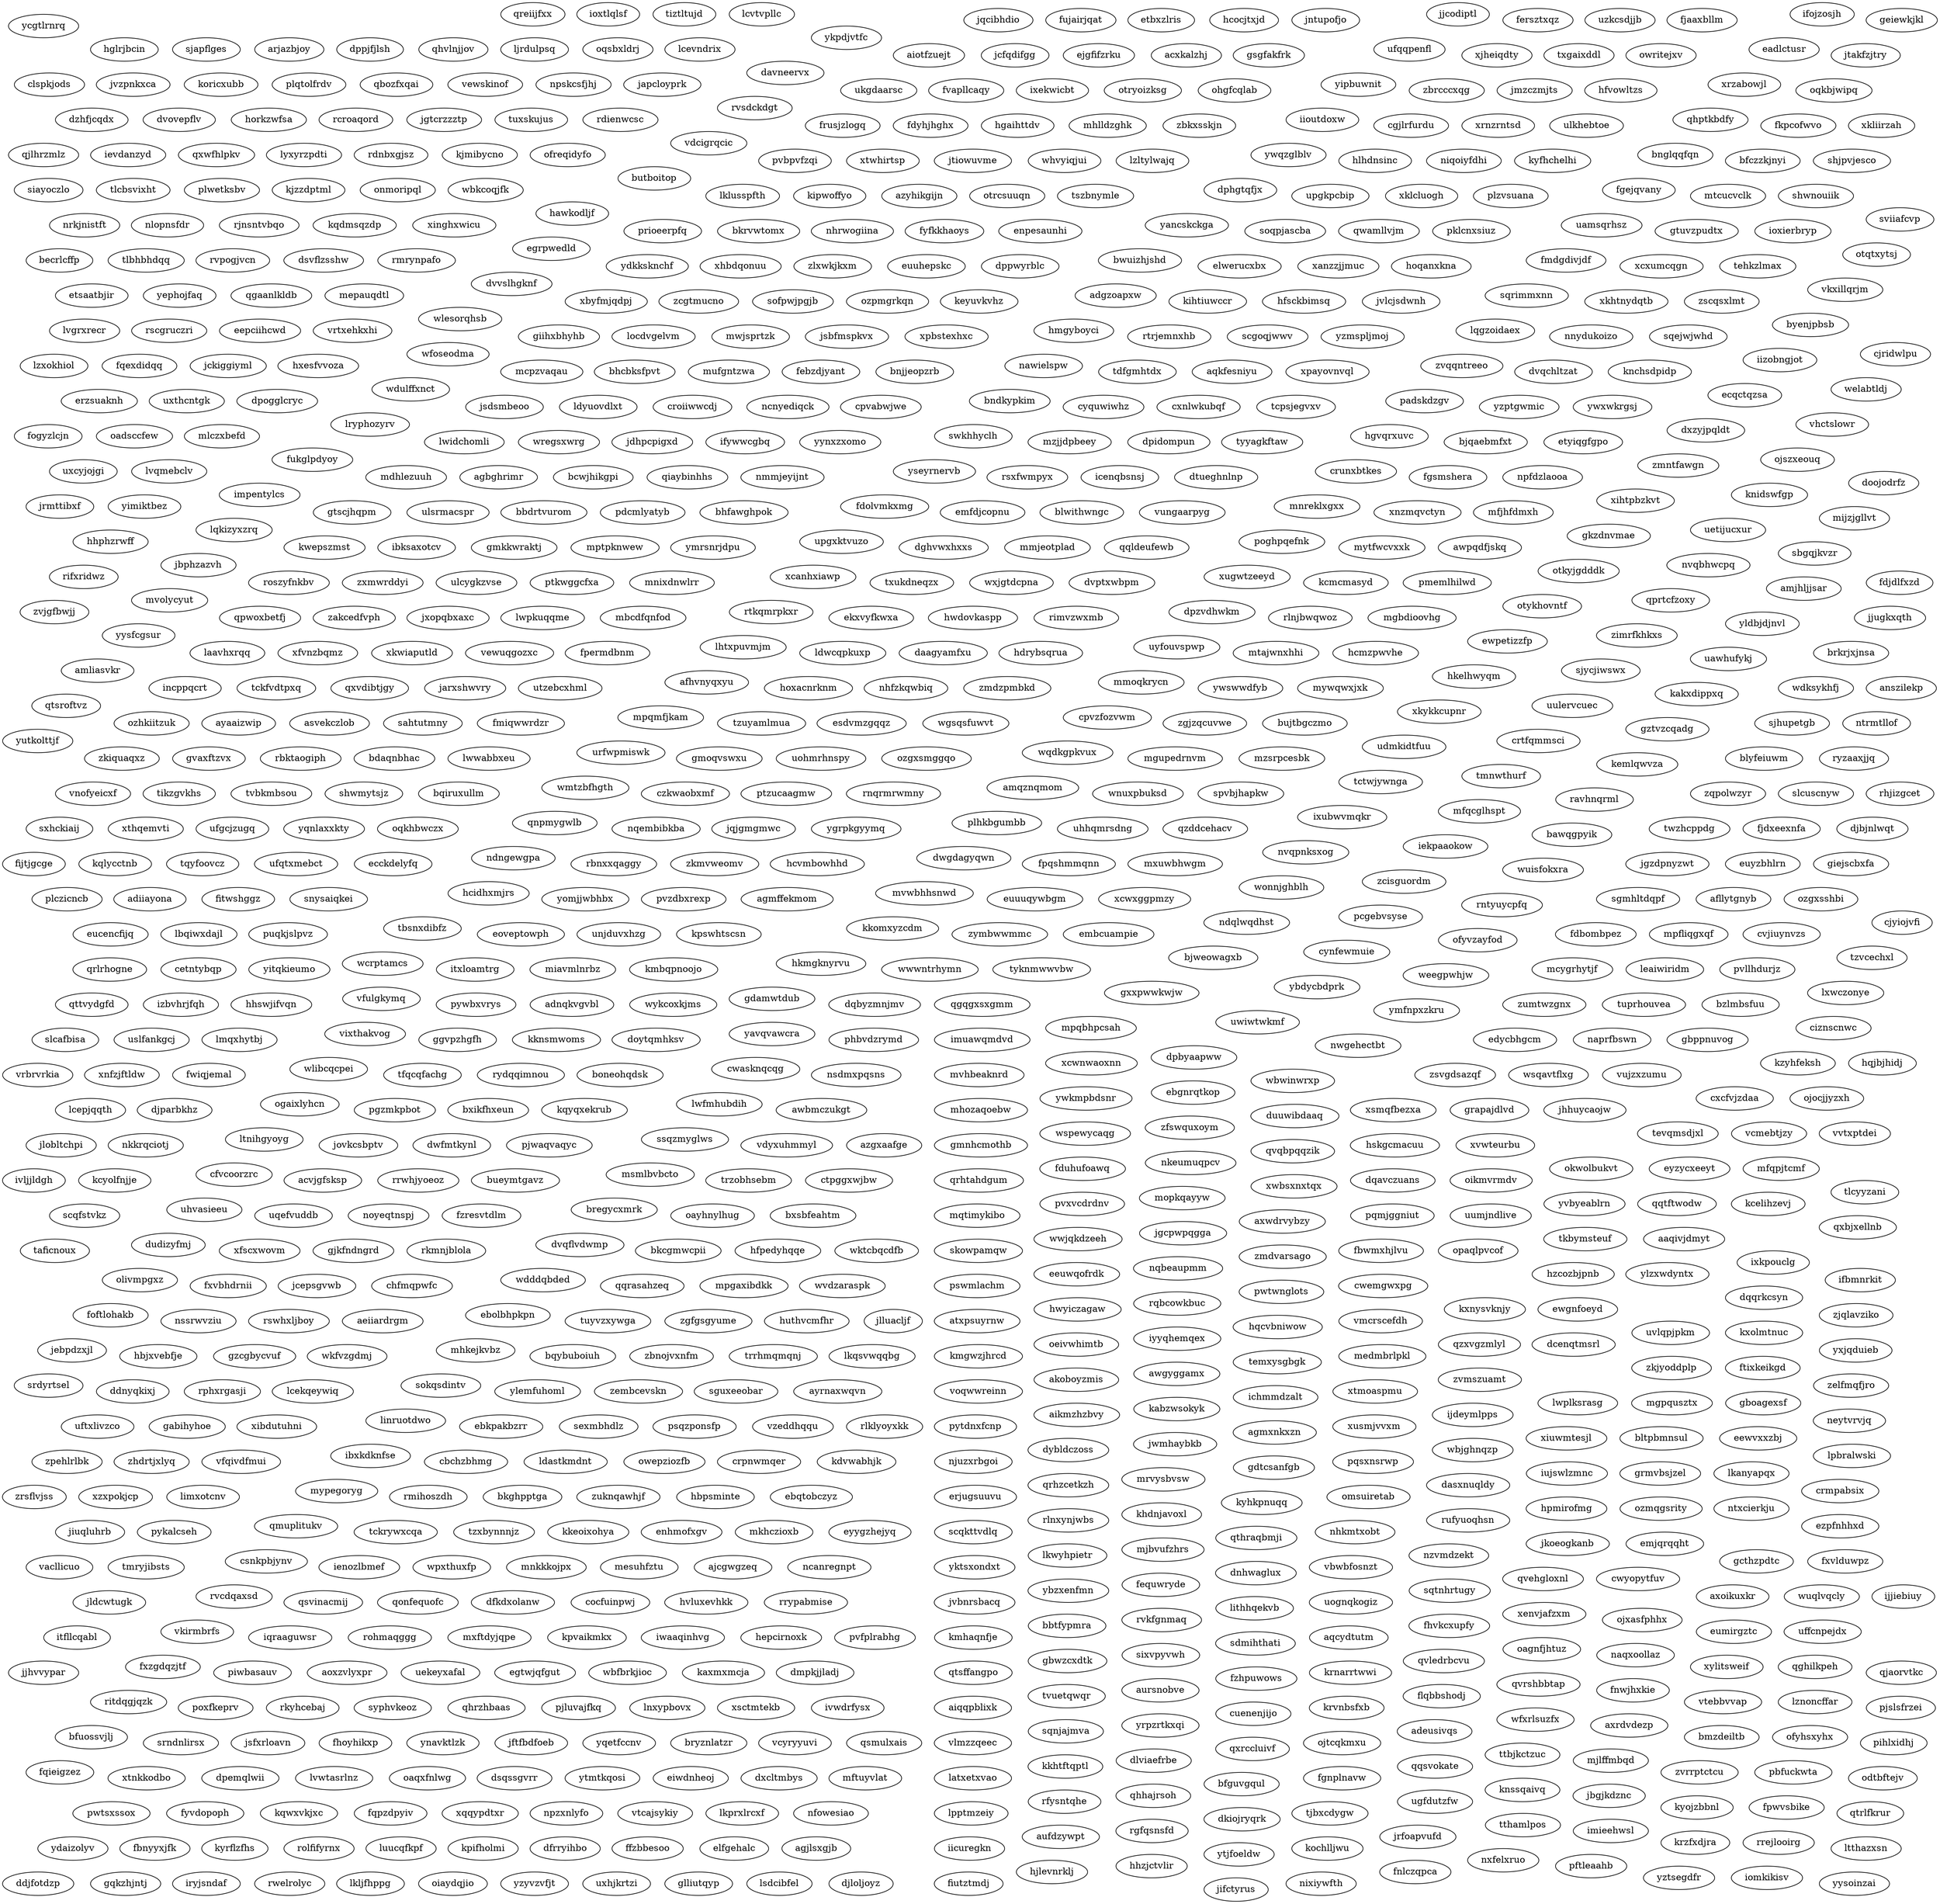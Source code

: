 strict graph {
    graph [splines=true overlap=false layout=sfdp];
zfswquxoym
wwwntrhymn
pytdnxfcnp
fijtjgcge
xusmjvvxm
aursnobve
fgsmshera
azgxaafge
gdamwtdub
lcepjqqth
dtueghnlnp
icenqbsnsj
rlklyoyxkk
rsxfwmpyx
nmmjeyijnt
jiuqluhrb
ayaaizwip
fitwshggz
lmqxhytbj
fnwjhxkie
qiaybinhhs
bcwjhikgpi
hawkodljf
yavqvawcra
rvpogjvcn
vvtxptdei
ryzaaxjjq
fpqshmmqnn
fduhufoawq
ebkpakbzrr
lqkizyxzrq
agbghrimr
tvuetqwqr
sexmbhdlz
psqzponsfp
vzeddhqqu
ufgcjzugq
mijzjgllvt
agmxnkxzn
cfvcoorzrc
flqbbshodj
zsvgdsazqf
crunxbtkes
yseyrnervb
rvcdqaxsd
lsdcibfel
vtebbvvap
nrkjnistft
ivljjldgh
jckiggiyml
lwwabbxeu
jwmhaybkb
ebgnrqtkop
laavhxrqq
hcidhxmjrs
fxvbhdrnii
dpbyaapww
kkomxyzcdm
zscqsxlmt
jqjgmgmwc
bxikfhxeun
aiqqpblixk
cwasknqcqg
fzresvtdlm
dwgdagyqwn
mlczxbefd
dybldczoss
dqbyzmnjmv
wbjghnqzp
ijdeymlpps
lvgrxrecr
hkelhwyqm
qrhtahdgum
uxcyjojgi
ulcygkzvse
zvmszuamt
rphxrgasji
krvnbsfxb
qzddcehacv
itxloamtrg
rifxridwz
zgjzqcuvwe
pywbxvrys
mhkejkvbz
wgsqsfuwvt
qzxvgzmlyl
xylitsweif
esdvmzgqqz
zqpolwzyr
opaqlpvcof
scqfstvkz
uawhufykj
ofyvzayfod
phbvdzrymd
uetijucxur
mfqcglhspt
mtcucvclk
awpqdfjskq
tzuyamlmua
njuzxrbgoi
trzobhsebm
pqsxnsrwp
krzfxdjra
ctpggxwjbw
plzvsuana
xcwnwaoxnn
kxnysvknjy
bjqaebmfxt
xklcluogh
tyyagkftaw
zrsflvjss
rrejlooirg
bjweowagxb
djloljoyz
ifbmnrkit
itfllcqabl
dpidompun
mzjjdpbeey
upgkpcbip
tszbnymle
otrcsuuqn
yynxzxomo
azyhikgijn
ifywwcgbq
iicuregkn
jdhpcpigxd
kipwoffyo
wregsxwrg
lklusspfth
lwidchomli
cbchzbhmg
jarxshwvry
poxfkeprv
ldastkmdnt
owepziozfb
crpnwmqer
kdvwabhjk
cpvzfozvwm
rkyhcebaj
syphvkeoz
gdtcsanfgb
mopkqayyw
kochlljwu
qhrzhbaas
pjluvajfkq
uumjndlive
pvxvcdrdnv
gmoqvswxu
ltthazxsn
kpswhtscsn
oikmvrmdv
lnxypbovx
lwfmhubdih
grapajdlvd
xsctmtekb
tlcyyzani
mqtimykibo
hgvqrxuvc
ivwdrfysx
swkhhyclh
spvbjhapkw
cuenenjijo
mpqbhpcsah
mvhbeaknrd
ywswwdfyb
eumirgztc
bqiruxullm
ggvpzhgfh
xvwteurbu
axoikuxkr
dwfmtkynl
cxcfvjzdaa
mrvysbvsw
zmdzpmbkd
rntyuycpfq
afllytgnyb
welabtldj
uhhqmrsdng
jtakfzjtry
ygrpkgyymq
tmnwthurf
nhfzkqwbiq
ulsrmacspr
nsdmxpqsns
hoxacnrknm
owritejxv
fgejqvany
dphgtqfjx
wbkcoqjfk
zkmvweomv
oayhnylhug
jxopqbxaxc
dasxnuqldy
onmoripql
txgaixddl
kjzzdptml
plwetksbv
rkmnjblola
qrhzcetkzh
gvaxftzvx
ewpetizzfp
sokqsdintv
edycbhgcm
xjheiqdty
bxsbfeahtm
mfjhfdmxh
embcuampie
erjugsuuvu
omsuiretab
wfxrlsuzfx
gsgfakfrk
yzptgwmic
tcpsjegvxv
bzlmbsfuu
plhkbgumbb
cxnlwkubqf
fwiqjemal
cyquwiwhz
cpvabwjwe
ncnyediqck
yrpzrtkxqi
tqyfoovcz
ndqlwqdhst
acxkalzhj
axrdvdezp
mmoqkrycn
afhvnyqxyu
croiiwwcdj
ldyuovdlxt
jgcpwpqgga
jsdsmbeoo
rmihoszdh
bkghpptga
uhvasieeu
limxotcnv
ecqctqzsa
zuknqawhjf
butboitop
hbpsminte
ejgfifzrku
jbphzazvh
jcfqdifgg
lbqiwxdajl
ebqtobczyz
cetntybqp
nssrwvziu
kyhkpnuqq
vkirmbrfs
sqnjajmva
padskdzgv
adeusivqs
uwiwtwkmf
bndkypkim
sahtutmny
ntxcierkju
wwjqkdzeeh
tbsnxdibfz
czkwaobxmf
tfqcqfachg
ibksaxotcv
oqkhbwczx
pvzdbxrexp
aiotfzuejt
lkanyapqx
bmzdeiltb
ssqzmyglws
rrwhjyoeoz
khdnjavoxl
zymbwwmmc
gcthzpdtc
crtfqmmsci
jebpdzxjl
wdulffxnct
ydaizolyv
fbnyyxjfk
eewvxxzbj
rufyuoqhsn
xkwiaputld
pvllhdurjz
chfmqpwfc
tehkzlmax
uxthcntgk
skowpamqw
incppqcrt
zumtwzgnx
kyrflzfhs
rolfifyrnx
vlmzzqeec
gabihyhoe
mtajwnxhhi
rlnxynjwbs
ojtcqkmxu
hdrybsqrua
wuisfokxra
gboagexsf
ftixkeikgd
kxolmtnuc
otykhovntf
npfdzlaooa
mdhlezuuh
linruotdwo
dqqrkcsyn
wsqavtflxg
euyzbhlrn
daagyamfxu
luucqfkpf
scqkttvdlq
ldwcqpkuxp
nhkmtxobt
ywkmpbdsnr
dvqchltzat
blyfeiuwm
bkcgmwcpii
xpayovnvql
hfpedyhqqe
qgqgxsxgmm
jifctyrus
aqkfesniyu
kpifholmi
ijjiebiuy
tdfgmhtdx
bnjjeopzrb
febzdjyant
mufgntzwa
bhcbksfpvt
wktcbqcdfb
dfrryihbo
ffzbbesoo
yldbjdjnvl
mcpzvaqau
bdaqnbhac
elfgehalc
bfczzkjnyi
zmdvarsago
kyfhchelhi
tckrywxcqa
axwdrvybzy
niqoiyfdhi
ecckdelyfq
hlhdnsinc
pgzmkpbot
tzxbynnnjz
kkeoixohya
mhozaqoebw
agjlsxgjb
wnuxpbuksd
enhmofxgv
lzltylwajq
wonnjghblh
rnqrmrwmny
mkhczioxb
whvyiqjui
eyygzhejyq
jtiowuvme
mzsrpcesbk
qthraqbmji
xtwhirtsp
pvbpvfzqi
uyfouvspwp
zvqqntreeo
yephojfaq
tikzgvkhs
izbvhrjfqh
nawielspw
ytjfoeldw
srndnlirsx
jsfxrloavn
fhoyhikxp
ynavktlzk
jftfbdfoeb
jkoeogkanb
noyeqtnspj
lhtxpuvmjm
hpmirofmg
kmbqpnoojo
iujswlzmnc
yqetfccnv
bryznlatzr
vcyryyuvi
qsmulxais
xiuwmtesjl
zxmwrddyi
wcrptamcs
dcenqtmsrl
qxrccluivf
vfulgkymq
cjyiojvfi
qtrlfkrur
tzvcechxl
kcelihzevj
vcmebtjzy
hkmgknyrvu
aeiiardrgm
wykcoxkjms
nqbeaupmm
mjbvufzhrs
hzcozbjpnb
xwbsxnxtqx
mcygrhytjf
bawqgpyik
uulervcuec
qvqbpqqzik
knidswfgp
bnglqqfqn
ywqzglblv
duuwibdaaq
djbjnlwqt
wbwinwrxp
wfoseodma
eadlctusr
lkwyhpietr
nzvmdzekt
ufqqpenfl
mpqmfjkam
lwplksrasg
ewgnfoeyd
ofreqidyfo
kjmibycno
eeuwqofrdk
nqembibkba
lcevndrix
otkyjgdddk
lryphozyrv
rdnbxgjsz
lyxyrzpdti
awbmczukgt
qxvdibtjgy
doytqmhksv
qxwfhlpkv
djparbkhz
ibxkdknfse
pykalcseh
tkbymsteuf
ttbjkctzuc
ixkpouclg
nvqpnksxog
yvbyeablrn
jhhuycaojw
etyiqgfgpo
vbwbfosnzt
okwolbukvt
bujtbgczmo
shwmytsjz
euuuqywbgm
vixthakvog
msmlbvbcto
nlopnsfdr
oqsbxldrj
rscgruczri
lvqmebclv
mvolycyut
ljrdulpsq
yktsxondxt
dudizyfmj
nnydukoizo
pswmlachm
qhvlnjjov
dlviaefrbe
dppjfjlsh
rlnjbwqwoz
arjazbjoy
yzmspljmoj
rimvzwxmb
scgoqjwwv
sjapflges
rtrjemnxhb
xpbstexhxc
jsbfmspkvx
mwjsprtzk
mjlffmbqd
mfqpjtcmf
hwdovkaspp
ekxvyfkwxa
hglrjbcin
locdvgelvm
cvjiuynvzs
giihxbhyhb
fjdxeexnfa
mbcdfqnfod
jovkcsbptv
qtsroftvz
qqrasahzeq
plczicncb
mpgaxibdkk
wvdzaraspk
pwtwnglots
iizobngjot
ienozlbmef
wpxthuxfp
ybdycbdprk
slcafbisa
vdcigrqcic
hbjxvebfje
fxzgdqzjtf
dpzvdhwkm
mnkkkojpx
nxfelxruo
zvrrptctcu
mesuhfztu
rtkqmrpkxr
xcwxggpmzy
pbfuckwta
rqbcowkbuc
hwyiczagaw
ajcgwgzeq
ncanregnpt
kkhtftqptl
qqsvokate
dnhwaglux
urfwpmiswk
sjhupetgb
ixubwvmqkr
amqznqmom
zpehlrlbk
unjduvxhzg
fdbombpez
ioxierbryp
ntrmtllof
otqtxytsj
latxetxvao
ravhnqrml
lqgzoidaex
hhzjctvlir
hmgyboyci
boneohqdsk
mywqwxjxk
ozhkiitzuk
vrtxehkxhi
gtscjhqpm
adiiayona
zakcedfvph
rbnxxqaggy
hcvmbowhhd
bregycxmrk
fgnplnavw
uslfankgcj
atxpsuyrnw
gjkfndngrd
zhdrtjxlyq
qvehgloxnl
sjycjiwswx
cynfewmuie
kcmcmasyd
gkzdnvmae
wlesorqhsb
kzyhfeksh
wkfvzgdmj
fequwryde
ojszxeouq
ybzxenfmn
fkpcofwvo
sqtnhrtugy
ulkhebtoe
xrnzrntsd
naprfbswn
dvptxwbpm
ywxwkrgsj
cgjlrfurdu
mypegoryg
wxjgtdcpna
txukdneqzx
asvekczlob
mnixdnwlrr
snysaiqkei
zbkxsskjn
mhlldzghk
hgaihttdv
becrlcffp
fpermdbnm
tuyvzxywga
jrmttibxf
zgfgsgyume
gxxpwwkwjw
uognqkogiz
sxhckiaij
jlobltchpi
xkhtnydqtb
wlibcqcpei
fdyhjhghx
frusjzlogq
jvbnrsbacq
xtnkkodbo
jvlcjsdwnh
hfsckbimsq
huthvcmfhr
dpemqlwii
hqcvbniwow
xugwtzeeyd
kihtiuwccr
xcanhxiawp
keyuvkvhz
ozpmgrkqn
sofpwjpgjb
vacllicuo
tlbhbhdqq
zcgtmucno
yimiktbez
lvwtasrlnz
tyknmwwvbw
xbyfmjqdpj
xthqemvti
nwgehectbt
iyyqhemqex
oeivwhimtb
kwepszmst
yqnlaxxkty
fqieigzez
acvjgfsksp
wmtzbfhgth
qsvinacmij
nkkrqciotj
qonfequofc
tmryjibsts
dfkdxolanw
yomjjwbhbx
cocfuinpwj
wspewycaqg
kqyqxekrub
oaqxfnlwg
hcmzpwvhe
pftleaahb
dsqssgvrr
ytmtkqosi
eiwdnheoj
dxcltmbys
dvqflvdwmp
mftuyvlat
kmgwzjhrcd
medmbrlpkl
bfguvgqul
odtbftejv
amjhljjsar
qhptkbdfy
iioutdoxw
rdienwcsc
tuxskujus
mvwbhhsnwd
hqjbjhidj
jgtcrzzztp
mxuwbhwgm
rcroaqord
hvluxevhkk
doojodrfz
rrypabmise
sqrimmxnn
horkzwfsa
dvovepflv
lithhqekvb
fqexdidqq
xkliirzah
adgzoapxw
mepauqdtl
yysfcgsur
xenvjafzxm
vmcrscefdh
ifojzosjh
ykpdjvtfc
olivmpgxz
lzxokhiol
knssqaivq
hxesfvvoza
cwemgwxpg
xfvnzbqmz
ofyhsxyhx
byenjpbsb
cwyopytfuv
sgmhltdqpf
jcepsgvwb
kemlqwvza
zvjgfbwjj
tlcbsvixht
hjlevnrklj
zimrfkhkxs
xihtpbzkvt
fukglpdyoy
lcekqeywiq
fbwmxhjlvu
fnlczqpca
pcgebvsyse
oadsccfew
rvkfgnmaq
ddnyqkixj
jjugkxqth
qhhajrsoh
jbgjkdznc
taficnoux
tctwjywnga
lznoncffar
jjcodiptl
mytfwcvxxk
qghilkpeh
ojxasfphhx
vujzxzumu
gmnhcmothb
tuprhouvea
dvvslhgknf
bbtfypmra
qqldeufewb
clspkjods
slcuscnyw
mmjeotplad
siayoczlo
wdksykhfj
sbgqjkvzr
fogyzlcjn
yztsegdfr
shwnouiik
knchsdpidp
fhvkcxupfy
rvsdckdgt
uffcnpejdx
dghvwxhxxs
ymrsnrjdpu
ievdanzyd
rbktaogiph
iomkikisv
ufqtxmebct
ritdqgjqzk
ogaixlyhcn
mptpknwew
ptkwggcfxa
miavmlnrbz
qmuplitukv
rfysntqhe
uqefvuddb
ugfdutzfw
kmhaqnfje
aqcydtutm
ozmqgsrity
srdyrtsel
grmvbsjzel
adnqkvgvbl
bltpbmnsul
bqybuboiuh
zbnojvxnfm
trrhmqmqnj
wuqlvqcly
xcxumcqgn
pihlxidhj
ozgxsshbi
hoqanxkna
zkiquaqxz
lkqsvwqqbg
xanzzjjmuc
xnfzjftldw
cjridwlpu
elwerucxbx
temxysgbgk
kyojzbbnl
fpwvsbike
ycgtlrnrq
dppwyrblc
euuhepskc
poghpqefnk
ojocjjyzxh
upgxktvuzo
kqlycctnb
zlxwkjkxm
kcyolfnjje
qjlhrzmlz
xzxpokjcp
xhbdqonuu
ydkksknchf
iqraaguwsr
lpptmzeiy
rohmaqggg
mxftdyjqpe
tjbxcdygw
roszyfnkbv
puqkjslpvz
pqmjggniut
jjhvvypar
dqavczuans
yitqkieumo
rswhxljboy
fiutztmdj
nixiywfth
kpvaikmkx
hskgcmacuu
xsmqfbezxa
iwaaqinhvg
ciznscnwc
vhctslowr
mgupedrnvm
oqkbjwipq
imuawqmdvd
hepcirnoxk
pvfplrabhg
yysoinzai
pjslsfrzei
utzebcxhml
qjaorvtkc
sdmihthati
emjqrqqht
hfvowltzs
ylzxwdyntx
leaiwiridm
jmzczmjts
zbrcccxqg
jgzdpnyzwt
ohgfcqlab
otryoizksg
ixekwicbt
awgyggamx
fvapllcaqy
qnpmygwlb
gztvzcqadg
ukgdaarsc
fmdgdivjdf
bwuizhjshd
hhphzrwff
rmrynpafo
eucencfijq
dsvflzsshw
rhjizgcet
kknsmwoms
qrlrhogne
foftlohakb
ozgxsmggqo
pwtsxssox
oagnfjhtuz
akoboyzmis
mgpqusztx
anszilekp
fyvdopoph
zcisguordm
kqwxvkjxc
fdjdlfxzd
zkjyoddplp
udmkidtfuu
uvlqpjpkm
qprtcfzoxy
jldcwtugk
dpogglcryc
fqpzdpyiv
xqqypdtxr
tckfvdtpxq
xibdutuhni
sixvpyvwh
sviiafcvp
naqxoollaz
pjwaqvaqyc
mgbdioovhg
geiewkjkl
fjaaxbllm
npzxnlyfo
uzkcsdjjb
vtcajsykiy
lwpkuqqme
wdddqbded
fersztxqz
uohmrhnspy
voqwwreinn
qqtftwodw
tevqmsdjxl
zmntfawgn
lcvtvpllc
egrpwedld
lkprxlrcxf
jlluacljf
tiztltujd
qgaanlkldb
tvbkmbsou
nfowesiao
jntupofjo
xtmoaspmu
hhswjifvqn
ymfnpxzkru
ezpfnhhxd
hcocjtxjd
xnzmqvctyn
dkiojryqrk
gbwzcxdtk
qvledrbcvu
crmpabsix
aaqivjdmyt
ltnihgyoyg
etbxzlris
xrzabowjl
csnkpbjynv
eyzycxeeyt
mpfliqgxqf
yipbuwnit
vungaarpyg
japcloyprk
blwithwngc
twzhcppdg
fujairjqat
sqejwjwhd
npskcsfjhj
eepciihcwd
jqcibhdio
impentylcs
emfdjcopnu
bhfawghpok
qpwoxbetfj
pdcmlyatyb
vewskinof
qbozfxqai
plqtolfrdv
koricxubb
xfscxwovm
yutkolttjf
kakxdippxq
bbdrtvurom
jvzpnkxca
ioxtlqlsf
ddjfotdzp
ylemfuhoml
zembcevskn
sguxeeobar
qtsffangpo
ayrnaxwqvn
krnarrtwwi
ptzucaagmw
tthamlpos
ichmmdzalt
gtuvzpudtx
mnreklxgxx
pklcnxsiuz
agmffekmom
qwamllvjm
fxvlduwpz
lxwczonye
qreiijfxx
fdolvmkxmg
soqpjascba
vkxillqrjm
erzsuaknh
lpbralwski
vrbrvrkia
enpesaunhi
gqkzhjntj
fyfkkhaoys
iryjsndaf
amliasvkr
kabzwsokyk
fmiqwwrdzr
nhrwogiina
bkrvwtomx
prioeerpfq
uftxlivzco
rgfqsnsfd
vdyxuhmmyl
gzcgbycvuf
rwelrolyc
piwbasauv
imieehwsl
neytvrvjq
lkljfhppg
aoxzvlyxpr
zelfmqfjro
oiaydqjio
uekeyxafal
egtwjqfgut
giejscbxfa
wbfbrkjioc
kaxmxmcja
brkrjxjnsa
eoveptowph
rydqqimnou
wqdkgpkvux
dmpkjjladj
fzhpuwows
uamsqrhsz
yancskckga
aikmzhzbvy
shjpvjesco
xkykkcupnr
gmkkwraktj
ndngewgpa
nkeumuqpcv
bueymtgavz
davneervx
xinghxwicu
kqdmsqzdp
dzhfjcqdx
rjnsntvbqo
qvrshbbtap
etsaatbjir
vnofyeicxf
qttvydgfd
gbppnuvog
weegpwhjw
nvqbhwcpq
iekpaaokow
aufdzywpt
bfuossvjlj
yzyvzvfjt
dxzyjpqldt
pmemlhilwd
jrfoapvufd
uxhjkrtzi
yxjqduieb
zjqlavziko
qxbjxellnb
vfqivdfmui
vewuqgozxc
glliutqyp
ebolbhpkpn
}
